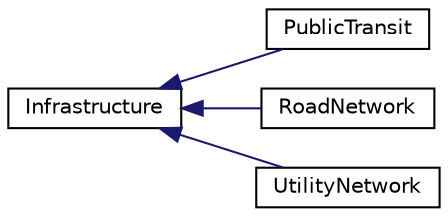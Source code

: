 digraph "Graphical Class Hierarchy"
{
 // LATEX_PDF_SIZE
  edge [fontname="Helvetica",fontsize="10",labelfontname="Helvetica",labelfontsize="10"];
  node [fontname="Helvetica",fontsize="10",shape=record];
  rankdir="LR";
  Node0 [label="Infrastructure",height=0.2,width=0.4,color="black", fillcolor="white", style="filled",URL="$classInfrastructure.html",tooltip="Abstract base class for infrastructure components."];
  Node0 -> Node1 [dir="back",color="midnightblue",fontsize="10",style="solid",fontname="Helvetica"];
  Node1 [label="PublicTransit",height=0.2,width=0.4,color="black", fillcolor="white", style="filled",URL="$classPublicTransit.html",tooltip="Represents public transit infrastructure in a city system."];
  Node0 -> Node2 [dir="back",color="midnightblue",fontsize="10",style="solid",fontname="Helvetica"];
  Node2 [label="RoadNetwork",height=0.2,width=0.4,color="black", fillcolor="white", style="filled",URL="$classRoadNetwork.html",tooltip="Represents road network infrastructure in a city system."];
  Node0 -> Node3 [dir="back",color="midnightblue",fontsize="10",style="solid",fontname="Helvetica"];
  Node3 [label="UtilityNetwork",height=0.2,width=0.4,color="black", fillcolor="white", style="filled",URL="$classUtilityNetwork.html",tooltip="Represents a utility network infrastructure system @inherits Infrastructure."];
}
